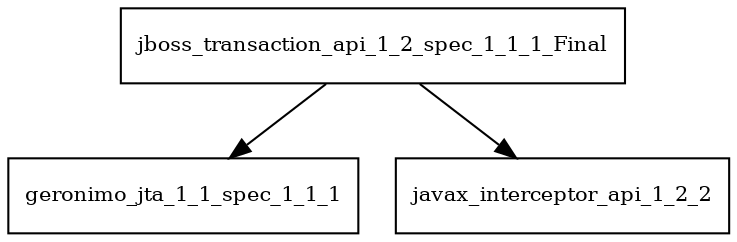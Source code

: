 digraph jboss_transaction_api_1_2_spec_1_1_1_Final_dependencies {
  node [shape = box, fontsize=10.0];
  jboss_transaction_api_1_2_spec_1_1_1_Final -> geronimo_jta_1_1_spec_1_1_1;
  jboss_transaction_api_1_2_spec_1_1_1_Final -> javax_interceptor_api_1_2_2;
}
